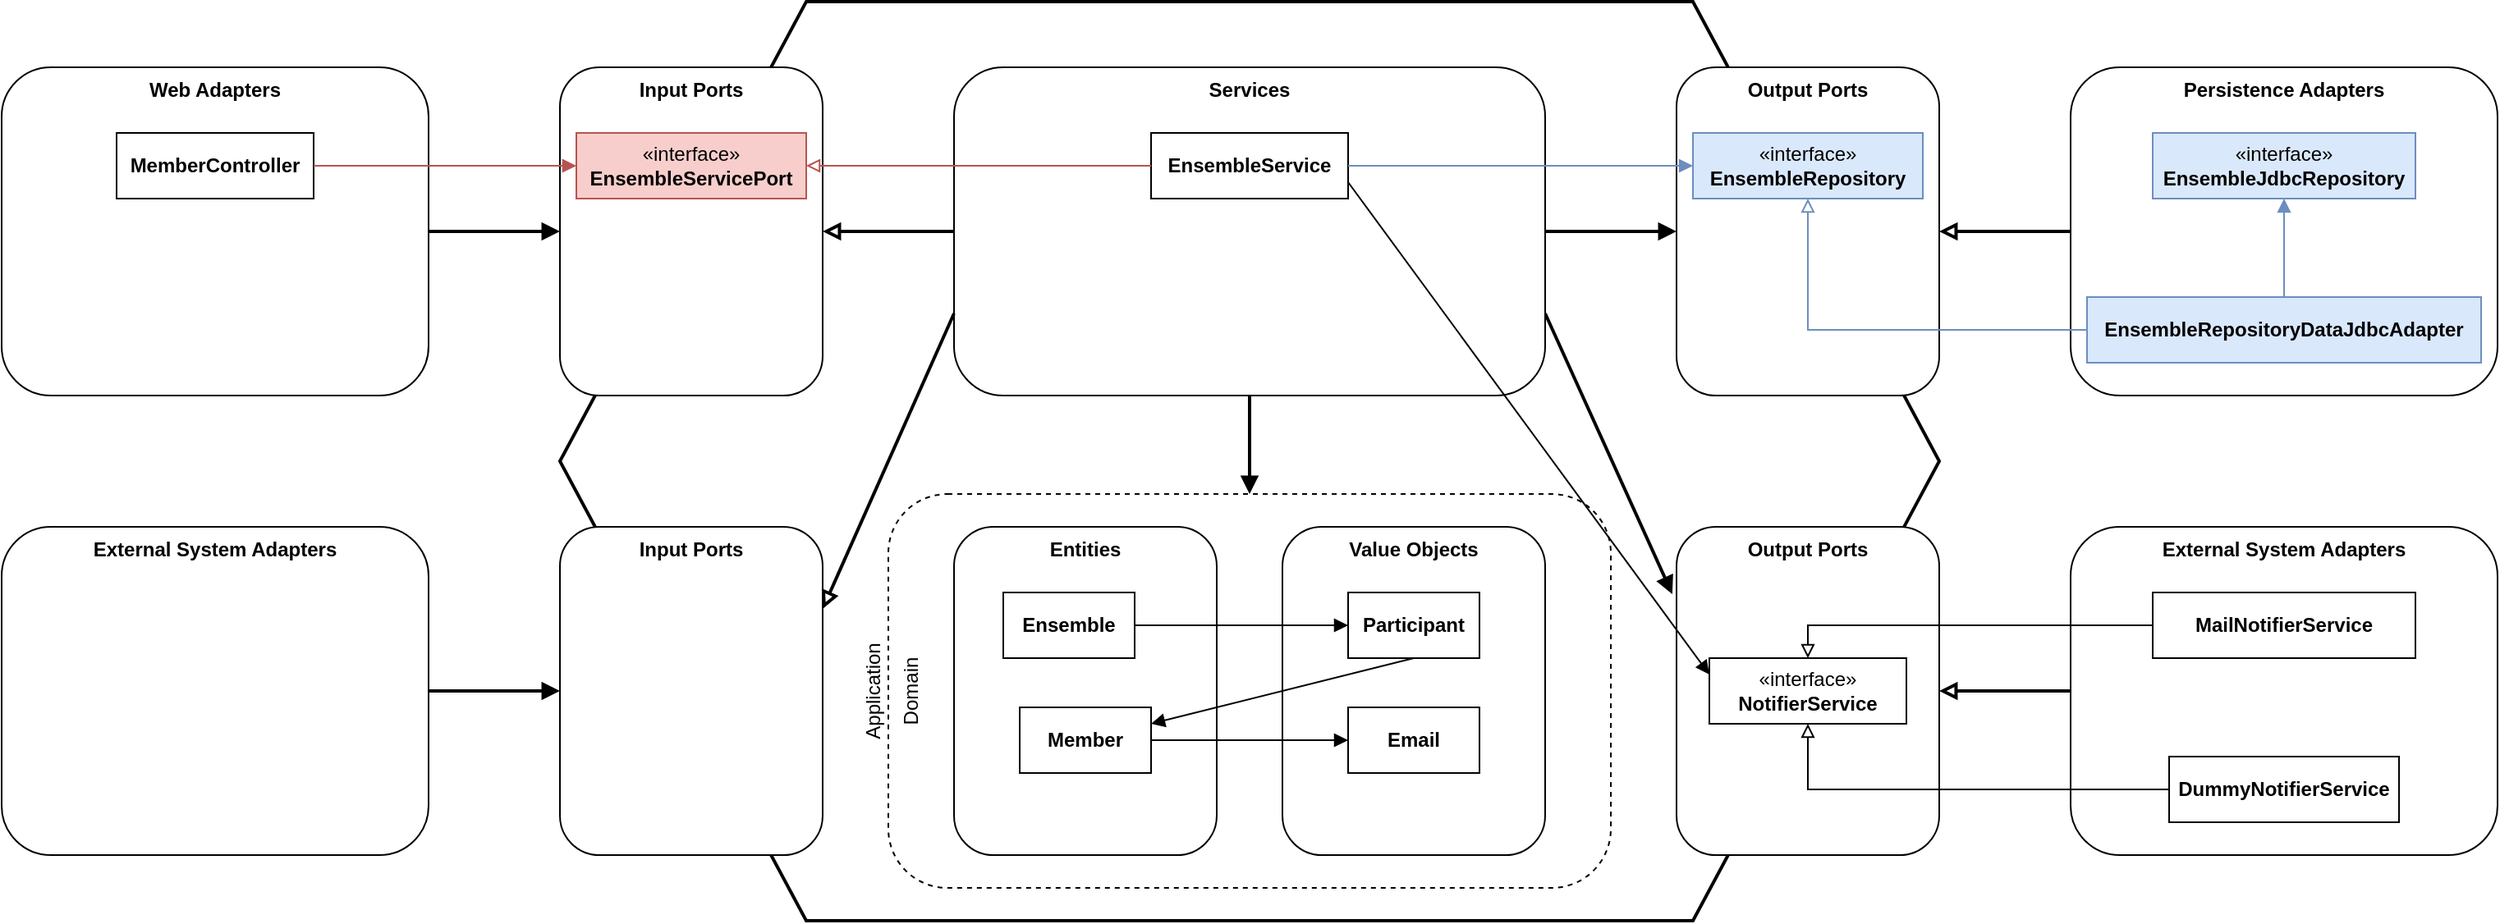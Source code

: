 <mxfile version="24.7.17">
  <diagram name="Page-1" id="-hfQYTGBIGC2IBwUTKeI">
    <mxGraphModel dx="2074" dy="837" grid="1" gridSize="10" guides="0" tooltips="1" connect="1" arrows="0" fold="1" page="0" pageScale="1" pageWidth="827" pageHeight="1169" math="0" shadow="0">
      <root>
        <mxCell id="0" />
        <mxCell id="1" value="Hexagon" style="locked=1;" parent="0" />
        <mxCell id="qZ0eZMEyJfM4uQIMgLbZ-5" value="" style="group;movable=1;resizable=1;rotatable=1;deletable=1;editable=1;locked=0;connectable=1;cloneable=0;" parent="1" vertex="1" connectable="0">
          <mxGeometry x="-140" y="240" width="1520" height="560" as="geometry" />
        </mxCell>
        <mxCell id="qZ0eZMEyJfM4uQIMgLbZ-3" value="" style="endArrow=block;html=1;rounded=0;strokeWidth=2;endFill=1;entryX=0;entryY=0.5;entryDx=0;entryDy=0;movable=1;cloneable=0;deletable=1;editable=1;resizable=1;rotatable=1;locked=0;connectable=1;exitX=1;exitY=0.5;exitDx=0;exitDy=0;" parent="qZ0eZMEyJfM4uQIMgLbZ-5" source="qZ0eZMEyJfM4uQIMgLbZ-2" target="qZ0eZMEyJfM4uQIMgLbZ-1" edge="1">
          <mxGeometry width="50" height="50" relative="1" as="geometry">
            <mxPoint x="250" y="270" as="sourcePoint" />
            <mxPoint x="330" y="270" as="targetPoint" />
          </mxGeometry>
        </mxCell>
        <mxCell id="WYxq5w56mi98Xdl97QRf-30" value="&lt;b&gt;External System Adapters&lt;/b&gt;" style="html=1;whiteSpace=wrap;rounded=1;horizontal=1;verticalAlign=top;movable=1;cloneable=0;deletable=1;connectable=1;allowArrows=0;resizable=1;rotatable=1;recursiveResize=0;expand=0;container=1;collapsible=0;dropTarget=1;editable=1;locked=0;" parent="qZ0eZMEyJfM4uQIMgLbZ-5" vertex="1">
          <mxGeometry x="1260" y="320" width="260" height="200" as="geometry" />
        </mxCell>
        <mxCell id="WYxq5w56mi98Xdl97QRf-29" value="&lt;b&gt;Persistence Adapters&lt;/b&gt;" style="html=1;whiteSpace=wrap;rounded=1;horizontal=1;verticalAlign=top;movable=1;cloneable=0;deletable=1;connectable=1;allowArrows=0;resizable=1;rotatable=1;recursiveResize=0;expand=0;container=1;collapsible=0;dropTarget=1;editable=1;locked=0;" parent="qZ0eZMEyJfM4uQIMgLbZ-5" vertex="1">
          <mxGeometry x="1260" y="40" width="260" height="200" as="geometry" />
        </mxCell>
        <mxCell id="WYxq5w56mi98Xdl97QRf-25" value="&lt;b&gt;Web Adapters&lt;/b&gt;" style="html=1;whiteSpace=wrap;rounded=1;horizontal=1;verticalAlign=top;movable=1;cloneable=0;deletable=1;connectable=1;allowArrows=0;resizable=1;rotatable=1;container=1;collapsible=0;recursiveResize=0;expand=0;dropTarget=1;editable=1;locked=0;" parent="qZ0eZMEyJfM4uQIMgLbZ-5" vertex="1">
          <mxGeometry y="40" width="260" height="200" as="geometry" />
        </mxCell>
        <mxCell id="jC72QDiSUMgHh-S-kuxz-1" value="" style="shape=hexagon;perimeter=hexagonPerimeter2;whiteSpace=wrap;html=1;fixedSize=1;size=150;strokeWidth=2;fillColor=none;recursiveResize=0;connectable=1;editable=1;movable=1;resizable=1;rotatable=1;deletable=1;locked=0;allowArrows=0;cloneable=0;pointerEvents=0;expand=0;" parent="qZ0eZMEyJfM4uQIMgLbZ-5" vertex="1">
          <mxGeometry x="340" width="840" height="560" as="geometry" />
        </mxCell>
        <mxCell id="WYxq5w56mi98Xdl97QRf-21" value="" style="group;movable=1;cloneable=0;deletable=1;editable=1;resizable=1;rotatable=1;locked=0;connectable=1;" parent="qZ0eZMEyJfM4uQIMgLbZ-5" vertex="1" connectable="0">
          <mxGeometry x="500" y="380" width="80" height="80" as="geometry" />
        </mxCell>
        <mxCell id="WYxq5w56mi98Xdl97QRf-18" value="Application" style="text;html=1;align=center;verticalAlign=bottom;whiteSpace=wrap;rounded=0;horizontal=0;movable=1;cloneable=0;deletable=1;editable=1;resizable=1;rotatable=1;locked=0;connectable=1;" parent="WYxq5w56mi98Xdl97QRf-21" vertex="1">
          <mxGeometry width="40" height="80" as="geometry" />
        </mxCell>
        <mxCell id="WYxq5w56mi98Xdl97QRf-19" value="Domain" style="text;html=1;align=center;verticalAlign=top;whiteSpace=wrap;rounded=0;horizontal=0;movable=1;cloneable=0;deletable=1;editable=1;resizable=1;rotatable=1;locked=0;connectable=1;" parent="WYxq5w56mi98Xdl97QRf-21" vertex="1">
          <mxGeometry x="40" width="40" height="80" as="geometry" />
        </mxCell>
        <mxCell id="WYxq5w56mi98Xdl97QRf-17" value="" style="rounded=1;whiteSpace=wrap;html=1;fillColor=none;dashed=1;container=1;collapsible=0;recursiveResize=0;movable=1;cloneable=0;deletable=1;connectable=1;allowArrows=0;dropTarget=0;resizable=1;rotatable=1;pointerEvents=0;expand=0;editable=1;locked=0;" parent="qZ0eZMEyJfM4uQIMgLbZ-5" vertex="1">
          <mxGeometry x="540" y="300" width="440" height="240" as="geometry" />
        </mxCell>
        <mxCell id="WYxq5w56mi98Xdl97QRf-14" value="&lt;b&gt;Entities&lt;/b&gt;" style="rounded=1;whiteSpace=wrap;html=1;verticalAlign=top;container=1;recursiveResize=0;autosize=0;rotatable=1;deletable=1;collapsible=0;movable=1;cloneable=0;connectable=1;allowArrows=0;resizable=1;dropTarget=1;editable=1;locked=0;" parent="WYxq5w56mi98Xdl97QRf-17" vertex="1">
          <mxGeometry x="40" y="20" width="160" height="200" as="geometry">
            <mxRectangle x="400" y="220" width="80" height="30" as="alternateBounds" />
          </mxGeometry>
        </mxCell>
        <mxCell id="WYxq5w56mi98Xdl97QRf-15" value="&lt;b&gt;Value Objects&lt;/b&gt;" style="rounded=1;whiteSpace=wrap;html=1;verticalAlign=top;container=1;recursiveResize=0;autosize=0;rotatable=1;deletable=1;collapsible=0;movable=1;cloneable=0;connectable=1;allowArrows=0;resizable=1;expand=0;dropTarget=1;editable=1;locked=0;" parent="WYxq5w56mi98Xdl97QRf-17" vertex="1">
          <mxGeometry x="240" y="20" width="160" height="200" as="geometry">
            <mxRectangle x="400" y="220" width="80" height="30" as="alternateBounds" />
          </mxGeometry>
        </mxCell>
        <mxCell id="WYxq5w56mi98Xdl97QRf-28" value="&lt;b&gt;Output Ports&lt;/b&gt;" style="html=1;whiteSpace=wrap;rounded=1;horizontal=1;verticalAlign=top;movable=1;cloneable=0;deletable=1;connectable=1;allowArrows=0;resizable=1;rotatable=1;recursiveResize=0;expand=0;container=1;dropTarget=1;collapsible=0;editable=1;locked=0;" parent="qZ0eZMEyJfM4uQIMgLbZ-5" vertex="1">
          <mxGeometry x="1020" y="320" width="160" height="200" as="geometry" />
        </mxCell>
        <mxCell id="WYxq5w56mi98Xdl97QRf-27" value="&lt;b&gt;Output Ports&lt;/b&gt;" style="html=1;whiteSpace=wrap;rounded=1;horizontal=1;verticalAlign=top;movable=1;cloneable=0;deletable=1;connectable=1;allowArrows=0;resizable=1;rotatable=1;dropTarget=1;expand=0;recursiveResize=0;container=1;collapsible=0;editable=1;locked=0;" parent="qZ0eZMEyJfM4uQIMgLbZ-5" vertex="1">
          <mxGeometry x="1020" y="40" width="160" height="200" as="geometry" />
        </mxCell>
        <mxCell id="WYxq5w56mi98Xdl97QRf-26" value="&lt;b&gt;Input Ports&lt;/b&gt;" style="html=1;whiteSpace=wrap;rounded=1;horizontal=1;verticalAlign=top;movable=1;cloneable=0;deletable=1;connectable=1;allowArrows=0;resizable=1;rotatable=1;container=1;collapsible=0;recursiveResize=0;expand=0;dropTarget=1;editable=1;locked=0;" parent="qZ0eZMEyJfM4uQIMgLbZ-5" vertex="1">
          <mxGeometry x="340" y="40" width="160" height="200" as="geometry" />
        </mxCell>
        <mxCell id="WYxq5w56mi98Xdl97QRf-33" value="" style="endArrow=block;html=1;rounded=0;strokeWidth=2;endFill=1;exitX=1;exitY=0.5;exitDx=0;exitDy=0;entryX=0;entryY=0.5;entryDx=0;entryDy=0;movable=1;cloneable=0;deletable=1;editable=1;resizable=1;rotatable=1;locked=0;connectable=1;" parent="qZ0eZMEyJfM4uQIMgLbZ-5" source="WYxq5w56mi98Xdl97QRf-25" target="WYxq5w56mi98Xdl97QRf-26" edge="1">
          <mxGeometry width="50" height="50" relative="1" as="geometry">
            <mxPoint x="200" y="420" as="sourcePoint" />
            <mxPoint x="230" y="360" as="targetPoint" />
          </mxGeometry>
        </mxCell>
        <mxCell id="WYxq5w56mi98Xdl97QRf-34" value="" style="endArrow=block;html=1;rounded=0;strokeWidth=2;endFill=1;entryX=0;entryY=0.5;entryDx=0;entryDy=0;exitX=1;exitY=0.5;exitDx=0;exitDy=0;movable=1;cloneable=0;deletable=1;editable=1;resizable=1;rotatable=1;locked=0;connectable=1;" parent="qZ0eZMEyJfM4uQIMgLbZ-5" source="jC72QDiSUMgHh-S-kuxz-7" target="WYxq5w56mi98Xdl97QRf-27" edge="1">
          <mxGeometry width="50" height="50" relative="1" as="geometry">
            <mxPoint x="1090" y="-50" as="sourcePoint" />
            <mxPoint x="1170" y="-50" as="targetPoint" />
          </mxGeometry>
        </mxCell>
        <mxCell id="WYxq5w56mi98Xdl97QRf-35" value="" style="endArrow=block;html=1;rounded=0;strokeWidth=2;endFill=1;entryX=-0.016;entryY=0.205;entryDx=0;entryDy=0;exitX=1;exitY=0.75;exitDx=0;exitDy=0;entryPerimeter=0;movable=1;cloneable=0;deletable=1;editable=1;resizable=1;rotatable=1;locked=0;connectable=1;" parent="qZ0eZMEyJfM4uQIMgLbZ-5" source="jC72QDiSUMgHh-S-kuxz-7" target="WYxq5w56mi98Xdl97QRf-28" edge="1">
          <mxGeometry width="50" height="50" relative="1" as="geometry">
            <mxPoint x="1140" y="-10" as="sourcePoint" />
            <mxPoint x="1030" y="150" as="targetPoint" />
          </mxGeometry>
        </mxCell>
        <mxCell id="jC72QDiSUMgHh-S-kuxz-7" value="&lt;b&gt;Services&lt;/b&gt;" style="rounded=1;whiteSpace=wrap;html=1;verticalAlign=top;container=1;recursiveResize=0;autosize=0;rotatable=1;deletable=1;collapsible=0;dropTarget=1;movable=1;cloneable=0;connectable=1;allowArrows=0;resizable=1;editable=1;locked=0;expand=0;" parent="qZ0eZMEyJfM4uQIMgLbZ-5" vertex="1">
          <mxGeometry x="580" y="40" width="360" height="200" as="geometry">
            <mxRectangle x="400" y="220" width="80" height="30" as="alternateBounds" />
          </mxGeometry>
        </mxCell>
        <mxCell id="WYxq5w56mi98Xdl97QRf-37" value="" style="endArrow=block;html=1;rounded=0;strokeWidth=2;endFill=1;movable=1;cloneable=0;deletable=1;editable=1;resizable=1;rotatable=1;locked=0;connectable=1;exitX=0.5;exitY=1;exitDx=0;exitDy=0;entryX=0.5;entryY=0;entryDx=0;entryDy=0;" parent="qZ0eZMEyJfM4uQIMgLbZ-5" source="jC72QDiSUMgHh-S-kuxz-7" target="WYxq5w56mi98Xdl97QRf-17" edge="1">
          <mxGeometry width="50" height="50" relative="1" as="geometry">
            <mxPoint x="660" y="640" as="sourcePoint" />
            <mxPoint x="690" y="630" as="targetPoint" />
          </mxGeometry>
        </mxCell>
        <mxCell id="WYxq5w56mi98Xdl97QRf-39" value="" style="endArrow=block;html=1;rounded=0;strokeWidth=2;endFill=0;exitX=0;exitY=0.5;exitDx=0;exitDy=0;entryX=1;entryY=0.5;entryDx=0;entryDy=0;movable=1;cloneable=0;deletable=1;editable=1;resizable=1;rotatable=1;locked=0;connectable=1;" parent="qZ0eZMEyJfM4uQIMgLbZ-5" source="WYxq5w56mi98Xdl97QRf-29" target="WYxq5w56mi98Xdl97QRf-27" edge="1">
          <mxGeometry width="50" height="50" relative="1" as="geometry">
            <mxPoint x="1100" y="-80" as="sourcePoint" />
            <mxPoint x="1180" y="-80" as="targetPoint" />
          </mxGeometry>
        </mxCell>
        <mxCell id="WYxq5w56mi98Xdl97QRf-40" value="" style="endArrow=block;html=1;rounded=0;strokeWidth=2;endFill=0;exitX=0;exitY=0.5;exitDx=0;exitDy=0;entryX=1;entryY=0.5;entryDx=0;entryDy=0;movable=1;cloneable=0;deletable=1;editable=1;resizable=1;rotatable=1;locked=0;connectable=1;" parent="qZ0eZMEyJfM4uQIMgLbZ-5" source="WYxq5w56mi98Xdl97QRf-30" target="WYxq5w56mi98Xdl97QRf-28" edge="1">
          <mxGeometry width="50" height="50" relative="1" as="geometry">
            <mxPoint x="1250" y="440" as="sourcePoint" />
            <mxPoint x="1170" y="440" as="targetPoint" />
          </mxGeometry>
        </mxCell>
        <mxCell id="WYxq5w56mi98Xdl97QRf-41" value="" style="endArrow=block;html=1;rounded=0;strokeWidth=2;endFill=0;exitX=0;exitY=0.5;exitDx=0;exitDy=0;entryX=1;entryY=0.5;entryDx=0;entryDy=0;movable=1;cloneable=0;deletable=1;editable=1;resizable=1;rotatable=1;locked=0;connectable=1;" parent="qZ0eZMEyJfM4uQIMgLbZ-5" source="jC72QDiSUMgHh-S-kuxz-7" target="WYxq5w56mi98Xdl97QRf-26" edge="1">
          <mxGeometry width="50" height="50" relative="1" as="geometry">
            <mxPoint x="570" y="130" as="sourcePoint" />
            <mxPoint x="490" y="130" as="targetPoint" />
          </mxGeometry>
        </mxCell>
        <mxCell id="qZ0eZMEyJfM4uQIMgLbZ-1" value="&lt;b&gt;Input Ports&lt;/b&gt;" style="html=1;whiteSpace=wrap;rounded=1;horizontal=1;verticalAlign=top;movable=1;cloneable=0;deletable=1;connectable=1;allowArrows=0;resizable=1;rotatable=1;container=1;collapsible=0;recursiveResize=0;expand=0;dropTarget=1;editable=1;locked=0;" parent="qZ0eZMEyJfM4uQIMgLbZ-5" vertex="1">
          <mxGeometry x="340" y="320" width="160" height="200" as="geometry" />
        </mxCell>
        <mxCell id="qZ0eZMEyJfM4uQIMgLbZ-2" value="&lt;b&gt;External System Adapters&lt;/b&gt;" style="html=1;whiteSpace=wrap;rounded=1;horizontal=1;verticalAlign=top;movable=1;cloneable=0;deletable=1;connectable=1;allowArrows=0;resizable=1;rotatable=1;container=1;collapsible=0;recursiveResize=0;expand=0;dropTarget=1;editable=1;locked=0;" parent="qZ0eZMEyJfM4uQIMgLbZ-5" vertex="1">
          <mxGeometry y="320" width="260" height="200" as="geometry" />
        </mxCell>
        <mxCell id="qZ0eZMEyJfM4uQIMgLbZ-4" value="" style="endArrow=block;html=1;rounded=0;strokeWidth=2;endFill=0;exitX=0;exitY=0.75;exitDx=0;exitDy=0;movable=1;cloneable=0;deletable=1;editable=1;resizable=1;rotatable=1;locked=0;connectable=1;entryX=1;entryY=0.25;entryDx=0;entryDy=0;" parent="qZ0eZMEyJfM4uQIMgLbZ-5" source="jC72QDiSUMgHh-S-kuxz-7" target="qZ0eZMEyJfM4uQIMgLbZ-1" edge="1">
          <mxGeometry width="50" height="50" relative="1" as="geometry">
            <mxPoint x="590" y="150" as="sourcePoint" />
            <mxPoint x="510" y="150" as="targetPoint" />
          </mxGeometry>
        </mxCell>
        <mxCell id="qZ0eZMEyJfM4uQIMgLbZ-8" value="Classes" style="" parent="0" />
        <mxCell id="qZ0eZMEyJfM4uQIMgLbZ-9" value="«interface»&lt;br&gt;&lt;b&gt;EnsembleRepository&lt;/b&gt;" style="html=1;whiteSpace=wrap;connectable=1;allowArrows=1;expand=0;resizable=0;deletable=0;rotatable=0;snapToPoint=0;fillColor=#dae8fc;strokeColor=#6c8ebf;" parent="qZ0eZMEyJfM4uQIMgLbZ-8" vertex="1">
          <mxGeometry x="890" y="320" width="140" height="40" as="geometry" />
        </mxCell>
        <mxCell id="qZ0eZMEyJfM4uQIMgLbZ-10" value="«interface»&lt;br&gt;&lt;b&gt;NotifierService&lt;/b&gt;" style="html=1;whiteSpace=wrap;connectable=1;allowArrows=1;expand=0;resizable=0;deletable=0;rotatable=0;snapToPoint=0;" parent="qZ0eZMEyJfM4uQIMgLbZ-8" vertex="1">
          <mxGeometry x="900" y="640" width="120" height="40" as="geometry" />
        </mxCell>
        <mxCell id="qZ0eZMEyJfM4uQIMgLbZ-11" value="&lt;div&gt;&lt;b style=&quot;background-color: initial;&quot;&gt;DummyNotifierService&lt;/b&gt;&lt;br&gt;&lt;/div&gt;" style="html=1;whiteSpace=wrap;connectable=1;allowArrows=1;expand=0;resizable=0;deletable=0;rotatable=0;snapToPoint=0;" parent="qZ0eZMEyJfM4uQIMgLbZ-8" vertex="1">
          <mxGeometry x="1180" y="700" width="140" height="40" as="geometry" />
        </mxCell>
        <mxCell id="qZ0eZMEyJfM4uQIMgLbZ-12" value="&lt;div&gt;&lt;b&gt;MemberController&lt;/b&gt;&lt;/div&gt;" style="html=1;whiteSpace=wrap;connectable=1;allowArrows=1;expand=0;resizable=0;deletable=0;rotatable=0;snapToPoint=0;" parent="qZ0eZMEyJfM4uQIMgLbZ-8" vertex="1">
          <mxGeometry x="-70" y="320" width="120" height="40" as="geometry" />
        </mxCell>
        <mxCell id="qZ0eZMEyJfM4uQIMgLbZ-13" value="&lt;b&gt;Ensemble&lt;/b&gt;" style="html=1;whiteSpace=wrap;connectable=1;allowArrows=1;expand=0;resizable=0;deletable=0;rotatable=0;snapToPoint=0;" parent="qZ0eZMEyJfM4uQIMgLbZ-8" vertex="1">
          <mxGeometry x="470" y="600" width="80" height="40" as="geometry" />
        </mxCell>
        <mxCell id="qZ0eZMEyJfM4uQIMgLbZ-14" value="&lt;b&gt;Email&lt;/b&gt;" style="html=1;whiteSpace=wrap;connectable=1;allowArrows=1;expand=0;resizable=0;deletable=0;rotatable=0;snapToPoint=0;" parent="qZ0eZMEyJfM4uQIMgLbZ-8" vertex="1">
          <mxGeometry x="680" y="670" width="80" height="40" as="geometry" />
        </mxCell>
        <mxCell id="qZ0eZMEyJfM4uQIMgLbZ-15" value="&lt;div&gt;&lt;b style=&quot;background-color: initial;&quot;&gt;MailNotifierService&lt;/b&gt;&lt;br&gt;&lt;/div&gt;" style="html=1;whiteSpace=wrap;connectable=1;allowArrows=1;expand=0;resizable=0;deletable=0;rotatable=0;snapToPoint=0;" parent="qZ0eZMEyJfM4uQIMgLbZ-8" vertex="1">
          <mxGeometry x="1170" y="600" width="160" height="40" as="geometry" />
        </mxCell>
        <mxCell id="qZ0eZMEyJfM4uQIMgLbZ-16" value="&lt;b&gt;EnsembleService&lt;/b&gt;" style="html=1;whiteSpace=wrap;connectable=1;allowArrows=1;expand=0;resizable=0;deletable=0;rotatable=0;snapToPoint=0;" parent="qZ0eZMEyJfM4uQIMgLbZ-8" vertex="1">
          <mxGeometry x="560" y="320" width="120" height="40" as="geometry" />
        </mxCell>
        <mxCell id="qZ0eZMEyJfM4uQIMgLbZ-17" value="&lt;b&gt;Member&lt;/b&gt;" style="html=1;whiteSpace=wrap;connectable=1;allowArrows=1;expand=0;resizable=0;deletable=0;rotatable=0;snapToPoint=0;" parent="qZ0eZMEyJfM4uQIMgLbZ-8" vertex="1">
          <mxGeometry x="480" y="670" width="80" height="40" as="geometry" />
        </mxCell>
        <mxCell id="qZ0eZMEyJfM4uQIMgLbZ-18" value="&lt;b&gt;Participant&lt;/b&gt;" style="html=1;whiteSpace=wrap;connectable=1;allowArrows=1;expand=0;resizable=0;deletable=0;rotatable=0;snapToPoint=0;" parent="qZ0eZMEyJfM4uQIMgLbZ-8" vertex="1">
          <mxGeometry x="680" y="600" width="80" height="40" as="geometry" />
        </mxCell>
        <mxCell id="qZ0eZMEyJfM4uQIMgLbZ-20" value="" style="endArrow=block;html=1;rounded=0;strokeWidth=1;endFill=1;movable=1;cloneable=0;deletable=1;editable=1;resizable=1;rotatable=1;locked=0;connectable=1;exitX=1;exitY=0.5;exitDx=0;exitDy=0;fillColor=#dae8fc;strokeColor=#6c8ebf;entryX=0;entryY=0.5;entryDx=0;entryDy=0;" parent="qZ0eZMEyJfM4uQIMgLbZ-8" target="qZ0eZMEyJfM4uQIMgLbZ-9" edge="1">
          <mxGeometry width="50" height="50" relative="1" as="geometry">
            <mxPoint x="680" y="340" as="sourcePoint" />
            <mxPoint x="850" y="220" as="targetPoint" />
          </mxGeometry>
        </mxCell>
        <mxCell id="qZ0eZMEyJfM4uQIMgLbZ-22" value="" style="endArrow=block;html=1;rounded=0;strokeWidth=1;endFill=1;entryX=0;entryY=0.5;entryDx=0;entryDy=0;movable=1;cloneable=0;deletable=1;editable=1;resizable=1;rotatable=1;locked=0;connectable=1;exitX=1;exitY=0.5;exitDx=0;exitDy=0;" parent="qZ0eZMEyJfM4uQIMgLbZ-8" source="qZ0eZMEyJfM4uQIMgLbZ-13" target="qZ0eZMEyJfM4uQIMgLbZ-18" edge="1">
          <mxGeometry width="50" height="50" relative="1" as="geometry">
            <mxPoint x="700" y="840" as="sourcePoint" />
            <mxPoint x="780" y="840" as="targetPoint" />
          </mxGeometry>
        </mxCell>
        <mxCell id="dnlBX8vC30w0LTZ7l3ts-1" value="" style="endArrow=block;html=1;rounded=0;strokeWidth=1;endFill=1;entryX=1;entryY=0.25;entryDx=0;entryDy=0;movable=1;cloneable=0;deletable=1;editable=1;resizable=1;rotatable=1;locked=0;connectable=1;exitX=0.5;exitY=1;exitDx=0;exitDy=0;bendable=1;" parent="qZ0eZMEyJfM4uQIMgLbZ-8" source="qZ0eZMEyJfM4uQIMgLbZ-18" target="qZ0eZMEyJfM4uQIMgLbZ-17" edge="1">
          <mxGeometry width="50" height="50" relative="1" as="geometry">
            <mxPoint x="830" y="880" as="sourcePoint" />
            <mxPoint x="910" y="880" as="targetPoint" />
          </mxGeometry>
        </mxCell>
        <mxCell id="dnlBX8vC30w0LTZ7l3ts-2" value="" style="endArrow=block;html=1;rounded=0;strokeWidth=1;endFill=1;entryX=0;entryY=0.5;entryDx=0;entryDy=0;movable=1;cloneable=0;deletable=1;editable=1;resizable=1;rotatable=1;locked=0;connectable=1;exitX=1;exitY=0.5;exitDx=0;exitDy=0;" parent="qZ0eZMEyJfM4uQIMgLbZ-8" source="qZ0eZMEyJfM4uQIMgLbZ-17" target="qZ0eZMEyJfM4uQIMgLbZ-14" edge="1">
          <mxGeometry width="50" height="50" relative="1" as="geometry">
            <mxPoint x="90" y="940" as="sourcePoint" />
            <mxPoint x="170" y="940" as="targetPoint" />
          </mxGeometry>
        </mxCell>
        <mxCell id="dnlBX8vC30w0LTZ7l3ts-3" value="" style="endArrow=block;html=1;rounded=0;strokeWidth=1;endFill=0;exitX=0;exitY=0.5;exitDx=0;exitDy=0;entryX=0.5;entryY=0;entryDx=0;entryDy=0;movable=1;cloneable=0;deletable=1;editable=1;resizable=1;rotatable=1;locked=0;connectable=1;" parent="qZ0eZMEyJfM4uQIMgLbZ-8" source="qZ0eZMEyJfM4uQIMgLbZ-15" target="qZ0eZMEyJfM4uQIMgLbZ-10" edge="1">
          <mxGeometry width="50" height="50" relative="1" as="geometry">
            <mxPoint x="1160" y="619.5" as="sourcePoint" />
            <mxPoint x="1080" y="619.5" as="targetPoint" />
            <Array as="points">
              <mxPoint x="1100" y="620" />
              <mxPoint x="960" y="620" />
            </Array>
          </mxGeometry>
        </mxCell>
        <mxCell id="dnlBX8vC30w0LTZ7l3ts-4" value="" style="endArrow=block;html=1;rounded=0;strokeWidth=1;endFill=0;exitX=0;exitY=0.5;exitDx=0;exitDy=0;entryX=0.5;entryY=1;entryDx=0;entryDy=0;movable=1;cloneable=0;deletable=1;editable=1;resizable=1;rotatable=1;locked=0;connectable=1;" parent="qZ0eZMEyJfM4uQIMgLbZ-8" source="qZ0eZMEyJfM4uQIMgLbZ-11" target="qZ0eZMEyJfM4uQIMgLbZ-10" edge="1">
          <mxGeometry width="50" height="50" relative="1" as="geometry">
            <mxPoint x="1160" y="810" as="sourcePoint" />
            <mxPoint x="1080" y="810" as="targetPoint" />
            <Array as="points">
              <mxPoint x="960" y="720" />
            </Array>
          </mxGeometry>
        </mxCell>
        <mxCell id="dnlBX8vC30w0LTZ7l3ts-6" value="" style="endArrow=block;html=1;rounded=0;strokeWidth=1;endFill=1;movable=1;cloneable=0;deletable=1;editable=1;resizable=1;rotatable=1;locked=0;connectable=1;entryX=0;entryY=0.5;entryDx=0;entryDy=0;fillColor=#f8cecc;strokeColor=#b85450;" parent="qZ0eZMEyJfM4uQIMgLbZ-8" target="oSYT8IsLfjzJ3H-LNnot-1" edge="1">
          <mxGeometry width="50" height="50" relative="1" as="geometry">
            <mxPoint x="50" y="340" as="sourcePoint" />
            <mxPoint x="170" y="340" as="targetPoint" />
          </mxGeometry>
        </mxCell>
        <mxCell id="dnlBX8vC30w0LTZ7l3ts-7" value="" style="endArrow=block;html=1;rounded=0;strokeWidth=1;endFill=1;entryX=0;entryY=0.25;entryDx=0;entryDy=0;movable=1;cloneable=0;deletable=1;editable=1;resizable=1;rotatable=1;locked=0;connectable=1;exitX=1;exitY=0.75;exitDx=0;exitDy=0;" parent="qZ0eZMEyJfM4uQIMgLbZ-8" source="qZ0eZMEyJfM4uQIMgLbZ-16" target="qZ0eZMEyJfM4uQIMgLbZ-10" edge="1">
          <mxGeometry width="50" height="50" relative="1" as="geometry">
            <mxPoint x="640" y="400" as="sourcePoint" />
            <mxPoint x="720" y="400" as="targetPoint" />
          </mxGeometry>
        </mxCell>
        <mxCell id="oSYT8IsLfjzJ3H-LNnot-1" value="«interface»&lt;br&gt;&lt;b&gt;EnsembleServicePort&lt;/b&gt;" style="html=1;whiteSpace=wrap;connectable=1;allowArrows=1;expand=0;resizable=0;deletable=0;rotatable=0;snapToPoint=0;fillColor=#f8cecc;strokeColor=#b85450;" parent="qZ0eZMEyJfM4uQIMgLbZ-8" vertex="1">
          <mxGeometry x="210" y="320" width="140" height="40" as="geometry" />
        </mxCell>
        <mxCell id="oSYT8IsLfjzJ3H-LNnot-2" value="" style="endArrow=block;html=1;rounded=0;strokeWidth=1;endFill=0;exitX=0;exitY=0.5;exitDx=0;exitDy=0;movable=1;cloneable=0;deletable=1;editable=1;resizable=1;rotatable=1;locked=0;connectable=1;entryX=1;entryY=0.5;entryDx=0;entryDy=0;fillColor=#f8cecc;strokeColor=#b85450;" parent="qZ0eZMEyJfM4uQIMgLbZ-8" source="qZ0eZMEyJfM4uQIMgLbZ-16" target="oSYT8IsLfjzJ3H-LNnot-1" edge="1">
          <mxGeometry width="50" height="50" relative="1" as="geometry">
            <mxPoint x="550" y="340" as="sourcePoint" />
            <mxPoint x="410" y="340" as="targetPoint" />
            <Array as="points" />
          </mxGeometry>
        </mxCell>
        <mxCell id="oSYT8IsLfjzJ3H-LNnot-3" value="«interface»&lt;br&gt;&lt;b&gt;EnsembleJdbcRepository&lt;/b&gt;" style="html=1;whiteSpace=wrap;connectable=1;allowArrows=1;expand=0;resizable=0;deletable=0;rotatable=0;snapToPoint=0;fillColor=#dae8fc;strokeColor=#6c8ebf;" parent="qZ0eZMEyJfM4uQIMgLbZ-8" vertex="1">
          <mxGeometry x="1170" y="320" width="160" height="40" as="geometry" />
        </mxCell>
        <mxCell id="oSYT8IsLfjzJ3H-LNnot-5" value="&lt;b&gt;EnsembleRepositoryDataJdbcAdapter&lt;/b&gt;" style="html=1;whiteSpace=wrap;connectable=1;allowArrows=1;expand=0;resizable=1;deletable=0;rotatable=0;snapToPoint=0;fillColor=#dae8fc;strokeColor=#6c8ebf;" parent="qZ0eZMEyJfM4uQIMgLbZ-8" vertex="1">
          <mxGeometry x="1130" y="420" width="240" height="40" as="geometry" />
        </mxCell>
        <mxCell id="oSYT8IsLfjzJ3H-LNnot-8" value="" style="endArrow=block;html=1;rounded=0;strokeWidth=1;endFill=1;entryX=0.5;entryY=1;entryDx=0;entryDy=0;movable=1;cloneable=0;deletable=1;editable=1;resizable=1;rotatable=1;locked=0;connectable=1;exitX=0.5;exitY=0;exitDx=0;exitDy=0;fillColor=#dae8fc;strokeColor=#6c8ebf;" parent="qZ0eZMEyJfM4uQIMgLbZ-8" source="oSYT8IsLfjzJ3H-LNnot-5" target="oSYT8IsLfjzJ3H-LNnot-3" edge="1">
          <mxGeometry width="50" height="50" relative="1" as="geometry">
            <mxPoint x="1460" y="430" as="sourcePoint" />
            <mxPoint x="1460" y="370" as="targetPoint" />
          </mxGeometry>
        </mxCell>
        <mxCell id="oSYT8IsLfjzJ3H-LNnot-10" value="" style="endArrow=block;html=1;rounded=0;strokeWidth=1;endFill=0;exitX=0;exitY=0.5;exitDx=0;exitDy=0;movable=1;cloneable=0;deletable=1;editable=1;resizable=1;rotatable=1;locked=0;connectable=1;entryX=0.5;entryY=1;entryDx=0;entryDy=0;fillColor=#dae8fc;strokeColor=#6c8ebf;" parent="qZ0eZMEyJfM4uQIMgLbZ-8" source="oSYT8IsLfjzJ3H-LNnot-5" target="qZ0eZMEyJfM4uQIMgLbZ-9" edge="1">
          <mxGeometry width="50" height="50" relative="1" as="geometry">
            <mxPoint x="1120" y="440" as="sourcePoint" />
            <mxPoint x="900" y="400" as="targetPoint" />
            <Array as="points">
              <mxPoint x="960" y="440" />
            </Array>
          </mxGeometry>
        </mxCell>
        <mxCell id="dnlBX8vC30w0LTZ7l3ts-15" value="Extra" parent="0" visible="0" />
        <mxCell id="dnlBX8vC30w0LTZ7l3ts-16" value="" style="endArrow=open;html=1;rounded=0;strokeWidth=1;endFill=0;movable=1;cloneable=0;deletable=1;editable=1;resizable=1;rotatable=1;locked=0;connectable=1;dashed=1;exitX=0.25;exitY=1;exitDx=0;exitDy=0;entryX=0.5;entryY=0;entryDx=0;entryDy=0;" parent="dnlBX8vC30w0LTZ7l3ts-15" edge="1">
          <mxGeometry width="50" height="50" relative="1" as="geometry">
            <mxPoint x="590" y="360" as="sourcePoint" />
            <mxPoint x="510" y="600" as="targetPoint" />
          </mxGeometry>
        </mxCell>
        <mxCell id="dnlBX8vC30w0LTZ7l3ts-17" value="&lt;span style=&quot;font-size: 12px; text-wrap: wrap;&quot;&gt;«modifies»&lt;/span&gt;" style="edgeLabel;html=1;align=center;verticalAlign=middle;resizable=0;points=[];" parent="dnlBX8vC30w0LTZ7l3ts-16" vertex="1" connectable="0">
          <mxGeometry x="-0.306" y="2" relative="1" as="geometry">
            <mxPoint x="-37" as="offset" />
          </mxGeometry>
        </mxCell>
        <mxCell id="dnlBX8vC30w0LTZ7l3ts-18" value="" style="endArrow=open;html=1;rounded=0;strokeWidth=1;endFill=0;movable=1;cloneable=0;deletable=1;editable=1;resizable=1;rotatable=1;locked=0;connectable=1;dashed=1;entryX=0.875;entryY=0;entryDx=0;entryDy=0;exitX=0.5;exitY=1;exitDx=0;exitDy=0;entryPerimeter=0;" parent="dnlBX8vC30w0LTZ7l3ts-15" edge="1">
          <mxGeometry width="50" height="50" relative="1" as="geometry">
            <mxPoint x="620" y="360" as="sourcePoint" />
            <mxPoint x="550" y="670" as="targetPoint" />
          </mxGeometry>
        </mxCell>
      </root>
    </mxGraphModel>
  </diagram>
</mxfile>
